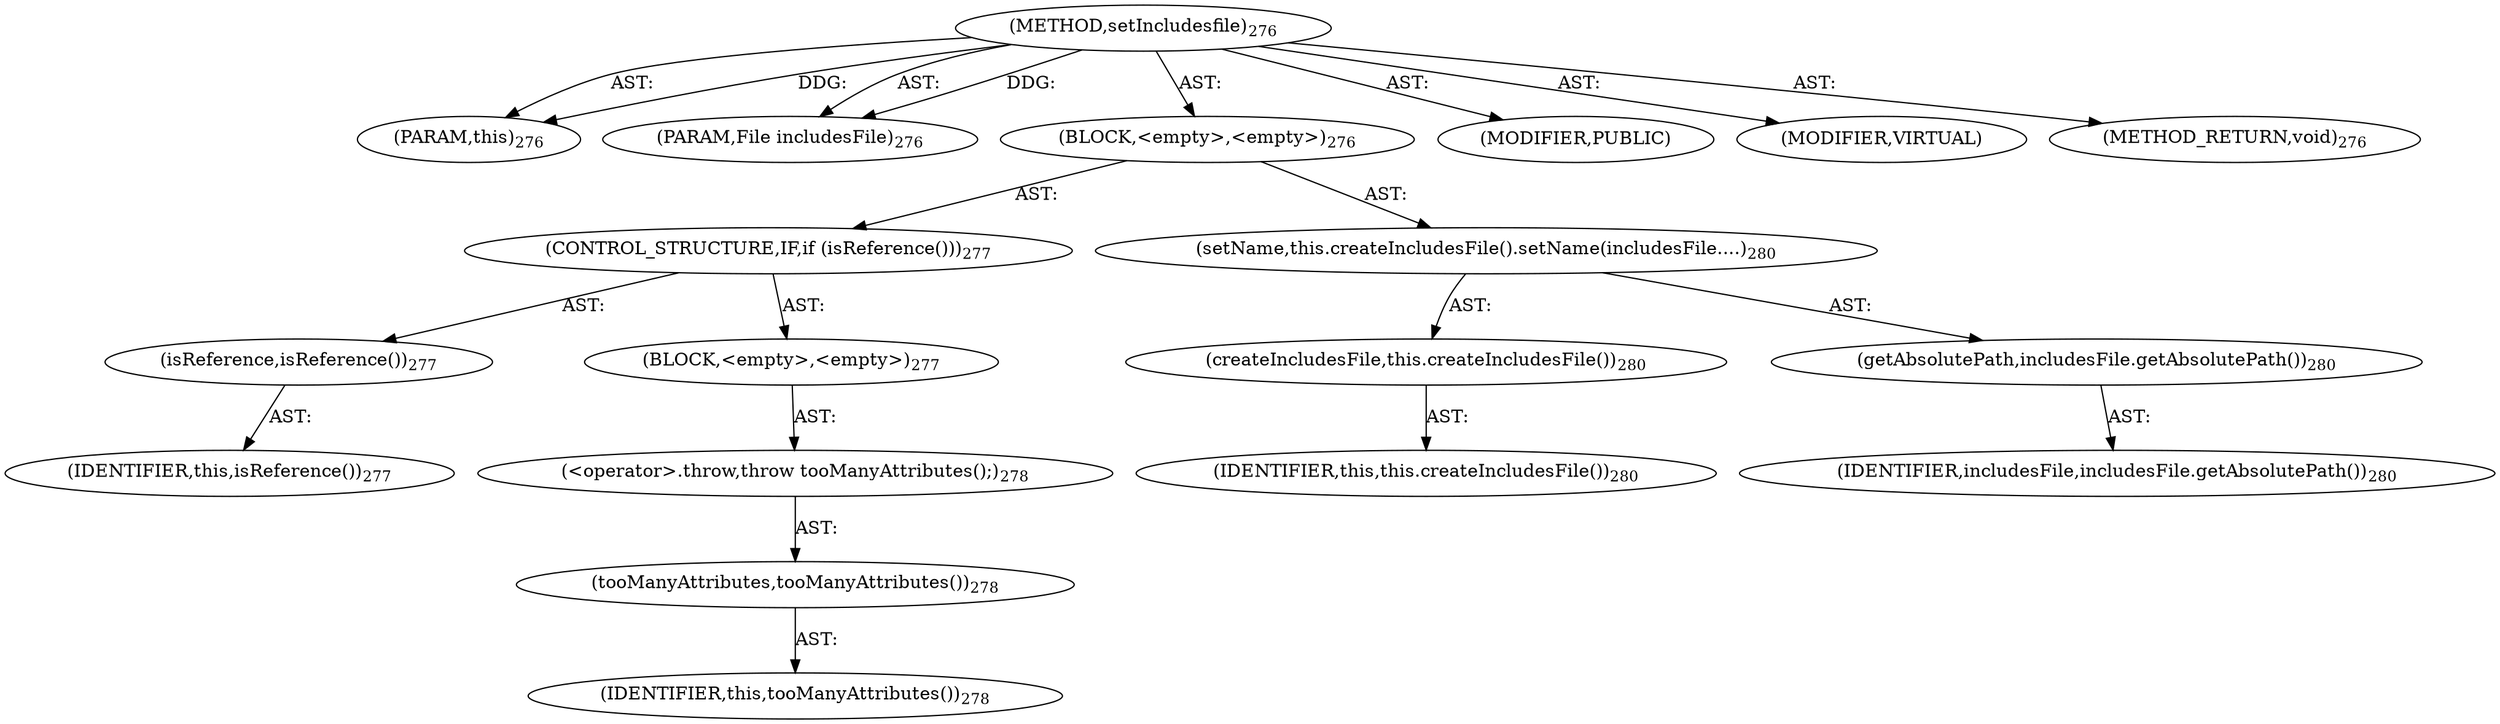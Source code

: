 digraph "setIncludesfile" {  
"111669149714" [label = <(METHOD,setIncludesfile)<SUB>276</SUB>> ]
"115964117004" [label = <(PARAM,this)<SUB>276</SUB>> ]
"115964117031" [label = <(PARAM,File includesFile)<SUB>276</SUB>> ]
"25769803816" [label = <(BLOCK,&lt;empty&gt;,&lt;empty&gt;)<SUB>276</SUB>> ]
"47244640278" [label = <(CONTROL_STRUCTURE,IF,if (isReference()))<SUB>277</SUB>> ]
"30064771228" [label = <(isReference,isReference())<SUB>277</SUB>> ]
"68719476765" [label = <(IDENTIFIER,this,isReference())<SUB>277</SUB>> ]
"25769803817" [label = <(BLOCK,&lt;empty&gt;,&lt;empty&gt;)<SUB>277</SUB>> ]
"30064771229" [label = <(&lt;operator&gt;.throw,throw tooManyAttributes();)<SUB>278</SUB>> ]
"30064771230" [label = <(tooManyAttributes,tooManyAttributes())<SUB>278</SUB>> ]
"68719476766" [label = <(IDENTIFIER,this,tooManyAttributes())<SUB>278</SUB>> ]
"30064771231" [label = <(setName,this.createIncludesFile().setName(includesFile....)<SUB>280</SUB>> ]
"30064771232" [label = <(createIncludesFile,this.createIncludesFile())<SUB>280</SUB>> ]
"68719476767" [label = <(IDENTIFIER,this,this.createIncludesFile())<SUB>280</SUB>> ]
"30064771233" [label = <(getAbsolutePath,includesFile.getAbsolutePath())<SUB>280</SUB>> ]
"68719476882" [label = <(IDENTIFIER,includesFile,includesFile.getAbsolutePath())<SUB>280</SUB>> ]
"133143986220" [label = <(MODIFIER,PUBLIC)> ]
"133143986221" [label = <(MODIFIER,VIRTUAL)> ]
"128849018898" [label = <(METHOD_RETURN,void)<SUB>276</SUB>> ]
  "111669149714" -> "115964117004"  [ label = "AST: "] 
  "111669149714" -> "115964117031"  [ label = "AST: "] 
  "111669149714" -> "25769803816"  [ label = "AST: "] 
  "111669149714" -> "133143986220"  [ label = "AST: "] 
  "111669149714" -> "133143986221"  [ label = "AST: "] 
  "111669149714" -> "128849018898"  [ label = "AST: "] 
  "25769803816" -> "47244640278"  [ label = "AST: "] 
  "25769803816" -> "30064771231"  [ label = "AST: "] 
  "47244640278" -> "30064771228"  [ label = "AST: "] 
  "47244640278" -> "25769803817"  [ label = "AST: "] 
  "30064771228" -> "68719476765"  [ label = "AST: "] 
  "25769803817" -> "30064771229"  [ label = "AST: "] 
  "30064771229" -> "30064771230"  [ label = "AST: "] 
  "30064771230" -> "68719476766"  [ label = "AST: "] 
  "30064771231" -> "30064771232"  [ label = "AST: "] 
  "30064771231" -> "30064771233"  [ label = "AST: "] 
  "30064771232" -> "68719476767"  [ label = "AST: "] 
  "30064771233" -> "68719476882"  [ label = "AST: "] 
  "111669149714" -> "115964117004"  [ label = "DDG: "] 
  "111669149714" -> "115964117031"  [ label = "DDG: "] 
}
